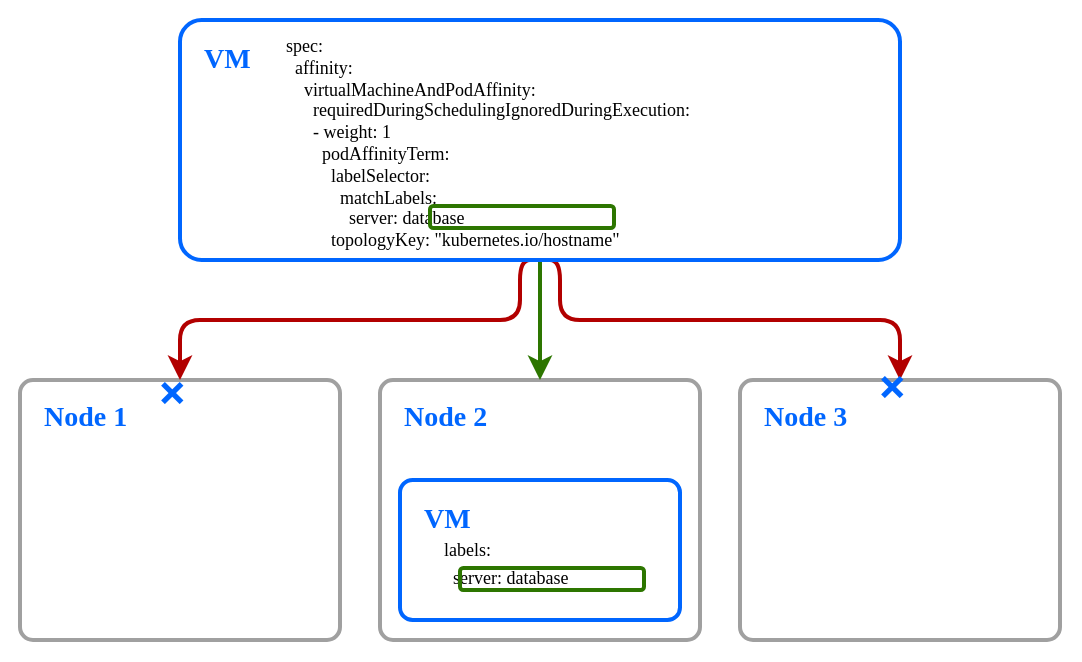 <mxfile>
    <diagram id="6EXt89o7fHejoy0miyVt" name="Page-1">
        <mxGraphModel dx="1029" dy="1843" grid="1" gridSize="10" guides="1" tooltips="1" connect="1" arrows="1" fold="1" page="1" pageScale="1" pageWidth="850" pageHeight="1100" math="0" shadow="0">
            <root>
                <mxCell id="0"/>
                <mxCell id="1" parent="0"/>
                <mxCell id="142" value="" style="rounded=0;whiteSpace=wrap;html=1;fontFamily=JetBrains Mono;fontSource=https%3A%2F%2Ffonts.googleapis.com%2Fcss%3Ffamily%3DJetBrains%2BMono;fontSize=14;fillColor=#FFFFFF;strokeColor=none;" parent="1" vertex="1">
                    <mxGeometry x="200" y="-140" width="540" height="330" as="geometry"/>
                </mxCell>
                <mxCell id="143" value="" style="rounded=1;whiteSpace=wrap;html=1;fillColor=none;fontColor=#0066ff;strokeColor=#A0A0A0;arcSize=5;strokeWidth=2;fontFamily=JetBrains Mono;fontSource=https%3A%2F%2Ffonts.googleapis.com%2Fcss%3Ffamily%3DJetBrains%2BMono;gradientColor=none;fillStyle=hatch;" parent="1" vertex="1">
                    <mxGeometry x="210" y="50" width="160" height="130" as="geometry"/>
                </mxCell>
                <mxCell id="144" value="Node 1" style="text;html=1;strokeColor=none;fillColor=none;align=left;verticalAlign=middle;whiteSpace=wrap;rounded=0;fontColor=#0066ff;strokeWidth=2;fontFamily=JetBrains Mono;fontSource=https%3A%2F%2Ffonts.googleapis.com%2Fcss%3Ffamily%3DJetBrains%2BMono;fontSize=14;fontStyle=1" parent="1" vertex="1">
                    <mxGeometry x="220" y="59" width="60" height="20" as="geometry"/>
                </mxCell>
                <mxCell id="145" value="" style="rounded=1;whiteSpace=wrap;html=1;fillColor=none;fontColor=#0066ff;strokeColor=#A0A0A0;arcSize=5;strokeWidth=2;fontFamily=JetBrains Mono;fontSource=https%3A%2F%2Ffonts.googleapis.com%2Fcss%3Ffamily%3DJetBrains%2BMono;gradientColor=none;fillStyle=hatch;" parent="1" vertex="1">
                    <mxGeometry x="390" y="50" width="160" height="130" as="geometry"/>
                </mxCell>
                <mxCell id="146" value="Node 2" style="text;html=1;strokeColor=none;fillColor=none;align=left;verticalAlign=middle;whiteSpace=wrap;rounded=0;fontColor=#0066ff;strokeWidth=2;fontFamily=JetBrains Mono;fontSource=https%3A%2F%2Ffonts.googleapis.com%2Fcss%3Ffamily%3DJetBrains%2BMono;fontSize=14;fontStyle=1" parent="1" vertex="1">
                    <mxGeometry x="400" y="59" width="60" height="20" as="geometry"/>
                </mxCell>
                <mxCell id="147" value="" style="rounded=1;whiteSpace=wrap;html=1;fillColor=none;fontColor=#0066ff;strokeColor=#A0A0A0;arcSize=5;strokeWidth=2;fontFamily=JetBrains Mono;fontSource=https%3A%2F%2Ffonts.googleapis.com%2Fcss%3Ffamily%3DJetBrains%2BMono;gradientColor=none;fillStyle=hatch;" parent="1" vertex="1">
                    <mxGeometry x="570" y="50" width="160" height="130" as="geometry"/>
                </mxCell>
                <mxCell id="148" value="Node 3" style="text;html=1;strokeColor=none;fillColor=none;align=left;verticalAlign=middle;whiteSpace=wrap;rounded=0;fontColor=#0066ff;strokeWidth=2;fontFamily=JetBrains Mono;fontSource=https%3A%2F%2Ffonts.googleapis.com%2Fcss%3Ffamily%3DJetBrains%2BMono;fontSize=14;fontStyle=1" parent="1" vertex="1">
                    <mxGeometry x="580" y="59" width="60" height="20" as="geometry"/>
                </mxCell>
                <mxCell id="183" style="edgeStyle=orthogonalEdgeStyle;html=1;exitX=0.5;exitY=1;exitDx=0;exitDy=0;entryX=0.5;entryY=0;entryDx=0;entryDy=0;fontFamily=JetBrains Mono;fontSource=https%3A%2F%2Ffonts.googleapis.com%2Fcss%3Ffamily%3DJetBrains%2BMono;fontSize=9;fontColor=#000000;fillColor=#e51400;strokeColor=#B20000;strokeWidth=2;" parent="1" source="169" target="143" edge="1">
                    <mxGeometry relative="1" as="geometry">
                        <Array as="points">
                            <mxPoint x="460" y="-10"/>
                            <mxPoint x="460" y="20"/>
                            <mxPoint x="290" y="20"/>
                        </Array>
                    </mxGeometry>
                </mxCell>
                <mxCell id="185" style="edgeStyle=orthogonalEdgeStyle;html=1;exitX=0.5;exitY=1;exitDx=0;exitDy=0;entryX=0.5;entryY=0;entryDx=0;entryDy=0;strokeWidth=2;fontFamily=JetBrains Mono;fontSource=https%3A%2F%2Ffonts.googleapis.com%2Fcss%3Ffamily%3DJetBrains%2BMono;fontSize=9;fontColor=#000000;fillColor=#60a917;strokeColor=#2D7600;" parent="1" source="169" target="145" edge="1">
                    <mxGeometry relative="1" as="geometry"/>
                </mxCell>
                <mxCell id="186" style="edgeStyle=orthogonalEdgeStyle;html=1;exitX=0.5;exitY=1;exitDx=0;exitDy=0;entryX=0.5;entryY=0;entryDx=0;entryDy=0;strokeWidth=2;fontFamily=JetBrains Mono;fontSource=https%3A%2F%2Ffonts.googleapis.com%2Fcss%3Ffamily%3DJetBrains%2BMono;fontSize=9;fontColor=#000000;fillColor=#e51400;strokeColor=#B20000;" parent="1" source="169" target="147" edge="1">
                    <mxGeometry relative="1" as="geometry">
                        <Array as="points">
                            <mxPoint x="480" y="-10"/>
                            <mxPoint x="480" y="20"/>
                            <mxPoint x="650" y="20"/>
                        </Array>
                    </mxGeometry>
                </mxCell>
                <mxCell id="169" value="" style="rounded=1;whiteSpace=wrap;html=1;strokeColor=#0066FF;strokeWidth=2;fontFamily=JetBrains Mono;fontSource=https%3A%2F%2Ffonts.googleapis.com%2Fcss%3Ffamily%3DJetBrains%2BMono;fontSize=12;fontColor=#ffffff;fillColor=none;arcSize=9;" parent="1" vertex="1">
                    <mxGeometry x="290" y="-130" width="360" height="120" as="geometry"/>
                </mxCell>
                <mxCell id="178" value="VM" style="text;html=1;strokeColor=none;fillColor=none;align=left;verticalAlign=middle;whiteSpace=wrap;rounded=0;fontColor=#0066ff;strokeWidth=2;fontFamily=JetBrains Mono;fontSource=https%3A%2F%2Ffonts.googleapis.com%2Fcss%3Ffamily%3DJetBrains%2BMono;fontSize=14;fontStyle=1" parent="1" vertex="1">
                    <mxGeometry x="300" y="-120" width="60" height="20" as="geometry"/>
                </mxCell>
                <mxCell id="179" value="spec:&lt;br&gt;&amp;nbsp; affinity:&lt;br&gt;&amp;nbsp; &amp;nbsp; virtualMachineAndPodAffinity:&lt;br&gt;&amp;nbsp; &amp;nbsp; &amp;nbsp; requiredDuringSchedulingIgnoredDuringExecution:&lt;br&gt;&amp;nbsp; &amp;nbsp; &amp;nbsp; - weight: 1&lt;br&gt;&amp;nbsp; &amp;nbsp; &amp;nbsp; &amp;nbsp; podAffinityTerm:&lt;br&gt;&amp;nbsp; &amp;nbsp; &amp;nbsp; &amp;nbsp; &amp;nbsp; labelSelector:&lt;br&gt;&amp;nbsp; &amp;nbsp; &amp;nbsp; &amp;nbsp; &amp;nbsp; &amp;nbsp; matchLabels:&lt;br&gt;&amp;nbsp; &amp;nbsp; &amp;nbsp; &amp;nbsp; &amp;nbsp; &amp;nbsp; &amp;nbsp; server: database&lt;br&gt;&amp;nbsp; &amp;nbsp; &amp;nbsp; &amp;nbsp; &amp;nbsp; topologyKey: &quot;kubernetes.io/hostname&quot;" style="text;strokeColor=none;fillColor=none;align=left;verticalAlign=top;rounded=0;labelBackgroundColor=none;fontFamily=JetBrains Mono;fontSource=https%3A%2F%2Ffonts.googleapis.com%2Fcss%3Ffamily%3DJetBrains%2BMono;fontColor=#000000;fontSize=9;spacing=3;horizontal=1;html=1;" parent="1" vertex="1">
                    <mxGeometry x="340" y="-130" width="370" height="115" as="geometry"/>
                </mxCell>
                <mxCell id="187" value="" style="rounded=1;whiteSpace=wrap;html=1;labelBackgroundColor=none;strokeColor=#2D7600;fontFamily=JetBrains Mono;fontSource=https%3A%2F%2Ffonts.googleapis.com%2Fcss%3Ffamily%3DJetBrains%2BMono;fontSize=9;fontColor=#000000;fillColor=none;strokeWidth=2;" parent="1" vertex="1">
                    <mxGeometry x="415" y="-37" width="92" height="11" as="geometry"/>
                </mxCell>
                <mxCell id="188" value="❌" style="text;whiteSpace=wrap;html=1;fontSize=16;fontColor=#0066FF;" parent="1" vertex="1">
                    <mxGeometry x="638" y="37" width="22" height="23" as="geometry"/>
                </mxCell>
                <mxCell id="189" value="❌" style="text;whiteSpace=wrap;html=1;fontSize=16;fontColor=#0066FF;" vertex="1" parent="1">
                    <mxGeometry x="278" y="40" width="22" height="23" as="geometry"/>
                </mxCell>
                <mxCell id="190" value="" style="rounded=1;whiteSpace=wrap;html=1;strokeColor=#0066FF;strokeWidth=2;fontFamily=JetBrains Mono;fontSource=https%3A%2F%2Ffonts.googleapis.com%2Fcss%3Ffamily%3DJetBrains%2BMono;fontSize=12;fontColor=#ffffff;fillColor=none;arcSize=9;" vertex="1" parent="1">
                    <mxGeometry x="400" y="100" width="140" height="70" as="geometry"/>
                </mxCell>
                <mxCell id="191" value="VM" style="text;html=1;strokeColor=none;fillColor=none;align=left;verticalAlign=middle;whiteSpace=wrap;rounded=0;fontColor=#0066ff;strokeWidth=2;fontFamily=JetBrains Mono;fontSource=https%3A%2F%2Ffonts.googleapis.com%2Fcss%3Ffamily%3DJetBrains%2BMono;fontSize=14;fontStyle=1" vertex="1" parent="1">
                    <mxGeometry x="410" y="110" width="60" height="20" as="geometry"/>
                </mxCell>
                <mxCell id="193" value="&lt;span style=&quot;border-color: rgb(0, 0, 0); font-style: normal; font-variant-ligatures: normal; font-variant-caps: normal; font-weight: 400; letter-spacing: normal; orphans: 2; text-indent: 0px; text-transform: none; widows: 2; word-spacing: 0px; -webkit-text-stroke-width: 0px; text-decoration-thickness: initial; text-decoration-style: initial; text-decoration-color: initial; color: rgb(0, 0, 0); font-family: &amp;quot;JetBrains Mono&amp;quot;; font-size: 9px; text-align: left;&quot;&gt;labels:&lt;/span&gt;&lt;br style=&quot;border-color: rgb(0, 0, 0); font-style: normal; font-variant-ligatures: normal; font-variant-caps: normal; font-weight: 400; letter-spacing: normal; orphans: 2; text-indent: 0px; text-transform: none; widows: 2; word-spacing: 0px; -webkit-text-stroke-width: 0px; text-decoration-thickness: initial; text-decoration-style: initial; text-decoration-color: initial; color: rgb(0, 0, 0); font-family: &amp;quot;JetBrains Mono&amp;quot;; font-size: 9px; text-align: left;&quot;&gt;&lt;span style=&quot;border-color: rgb(0, 0, 0); font-style: normal; font-variant-ligatures: normal; font-variant-caps: normal; font-weight: 400; letter-spacing: normal; orphans: 2; text-indent: 0px; text-transform: none; widows: 2; word-spacing: 0px; -webkit-text-stroke-width: 0px; text-decoration-thickness: initial; text-decoration-style: initial; text-decoration-color: initial; color: rgb(0, 0, 0); font-family: &amp;quot;JetBrains Mono&amp;quot;; font-size: 9px; text-align: left;&quot;&gt;&amp;nbsp; server: database&lt;/span&gt;" style="text;whiteSpace=wrap;html=1;labelBackgroundColor=none;" vertex="1" parent="1">
                    <mxGeometry x="420" y="120" width="100" height="50" as="geometry"/>
                </mxCell>
                <mxCell id="194" value="" style="rounded=1;whiteSpace=wrap;html=1;labelBackgroundColor=none;strokeColor=#2D7600;fontFamily=JetBrains Mono;fontSource=https%3A%2F%2Ffonts.googleapis.com%2Fcss%3Ffamily%3DJetBrains%2BMono;fontSize=9;fontColor=#000000;fillColor=none;strokeWidth=2;" vertex="1" parent="1">
                    <mxGeometry x="430" y="144" width="92" height="11" as="geometry"/>
                </mxCell>
            </root>
        </mxGraphModel>
    </diagram>
</mxfile>
